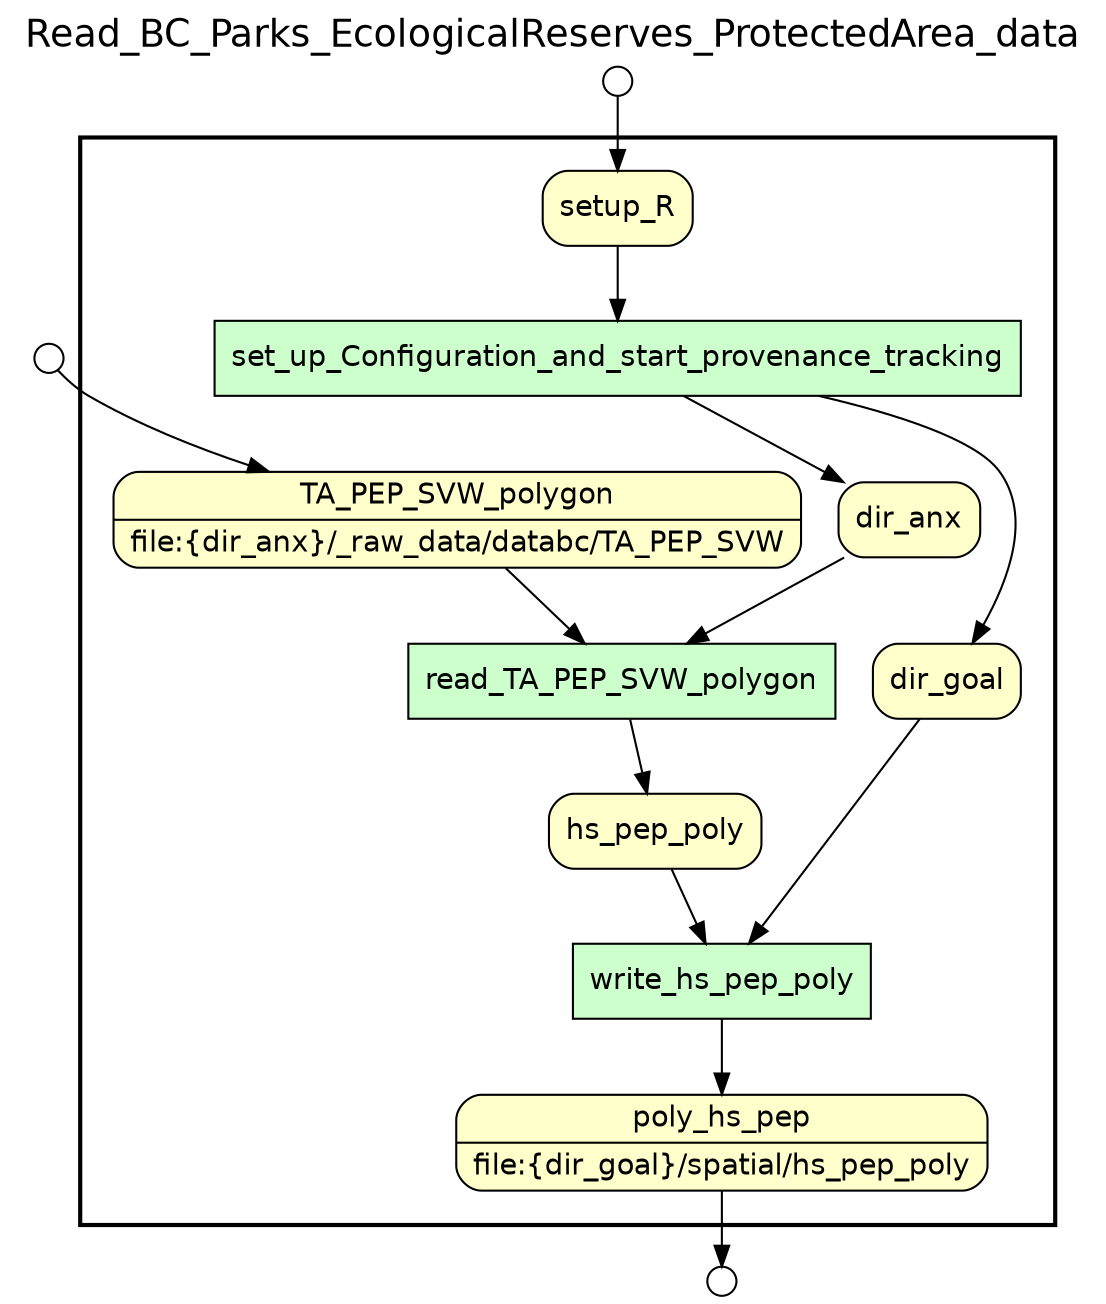 
/* Start of top-level graph */
digraph Workflow {
rankdir=TB

/* Title for graph */
fontname=Helvetica; fontsize=18; labelloc=t
label=Read_BC_Parks_EcologicalReserves_ProtectedArea_data

/* Start of double cluster for drawing box around nodes in workflow */
subgraph cluster_workflow_box_outer { label=""; color=black; penwidth=2
subgraph cluster_workflow_box_inner { label=""; penwidth=0

/* Style for nodes representing atomic programs in workflow */
node[shape=box style=filled fillcolor="#CCFFCC" peripheries=1 fontname=Helvetica]

/* Nodes representing atomic programs in workflow */
set_up_Configuration_and_start_provenance_tracking
read_TA_PEP_SVW_polygon
write_hs_pep_poly

/* Style for nodes representing non-parameter data channels in workflow */
node[shape=box style="rounded,filled" fillcolor="#FFFFCC" peripheries=1 fontname=Helvetica]

/* Nodes for non-parameter data channels in workflow */
poly_hs_pep [shape=record rankdir=LR label="{<f0> poly_hs_pep |<f1> file\:\{dir_goal\}/spatial/hs_pep_poly}"];
setup_R
dir_anx
TA_PEP_SVW_polygon [shape=record rankdir=LR label="{<f0> TA_PEP_SVW_polygon |<f1> file\:\{dir_anx\}/_raw_data/databc/TA_PEP_SVW}"];
hs_pep_poly
dir_goal

/* Style for nodes representing parameter channels in workflow */
node[shape=box style="rounded,filled" fillcolor="#FCFCFC" peripheries=1 fontname=Helvetica]

/* Nodes representing parameter channels in workflow */

/* Edges representing connections between programs and channels */
set_up_Configuration_and_start_provenance_tracking -> dir_anx
set_up_Configuration_and_start_provenance_tracking -> dir_goal
setup_R -> set_up_Configuration_and_start_provenance_tracking
read_TA_PEP_SVW_polygon -> hs_pep_poly
dir_anx -> read_TA_PEP_SVW_polygon
TA_PEP_SVW_polygon -> read_TA_PEP_SVW_polygon
write_hs_pep_poly -> poly_hs_pep
hs_pep_poly -> write_hs_pep_poly
dir_goal -> write_hs_pep_poly

/* End of double cluster for drawing box around nodes in workflow */
}}

/* Style for nodes representing workflow input ports */
node[shape=circle style="rounded,filled" fillcolor="#FFFFFF" peripheries=1 fontname=Helvetica width=0.2]

/* Nodes representing workflow input ports */
TA_PEP_SVW_polygon_input_port [label=""]
setup_R_input_port [label=""]

/* Style for nodes representing workflow output ports */
node[shape=circle style="rounded,filled" fillcolor="#FFFFFF" peripheries=1 fontname=Helvetica width=0.2]

/* Nodes representing workflow output ports */
poly_hs_pep_output_port [label=""]

/* Edges from input ports to channels */
TA_PEP_SVW_polygon_input_port -> TA_PEP_SVW_polygon
setup_R_input_port -> setup_R

/* Edges from channels to output ports */
poly_hs_pep -> poly_hs_pep_output_port

/* End of top-level graph */
}
